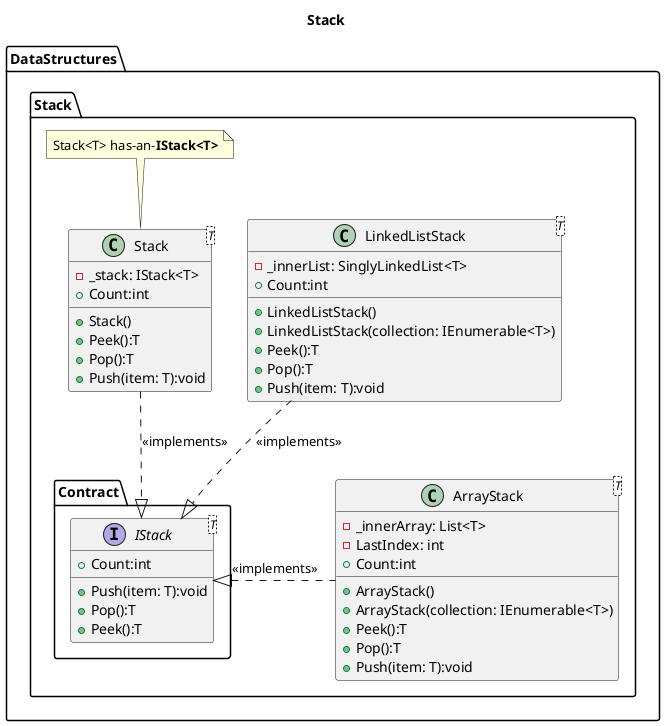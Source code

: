 @startuml
title Stack

namespace DataStructures.Stack.Contract {
    interface IStack<T> {
        +Count:int
        +Push(item: T):void
        +Pop():T
        +Peek():T
    }
}

namespace DataStructures.Stack {
    class ArrayStack<T> {
        -_innerArray: List<T>
        -LastIndex: int
        +ArrayStack()
        +ArrayStack(collection: IEnumerable<T>)
        +Count:int
        +Peek():T
        +Pop():T
        +Push(item: T):void
    }

    class LinkedListStack<T> {
        -_innerList: SinglyLinkedList<T>
        +LinkedListStack()
        +LinkedListStack(collection: IEnumerable<T>)
        +Count:int
        +Peek():T
        +Pop():T
        +Push(item: T):void
    }

    

    class Stack<T> {
        -_stack: IStack<T> 
        +Stack()
        +Count:int
        +Peek():T
        +Pop():T
        +Push(item: T):void
    }

    note "Stack<T> has-an-<b>IStack<T></b>" as n1
    n1 .. Stack
}


DataStructures.Stack.ArrayStack .left.|> DataStructures.Stack.Contract.IStack : "<<implements>>"
DataStructures.Stack.LinkedListStack ..|> DataStructures.Stack.Contract.IStack : "<<implements>>"
DataStructures.Stack.Stack .down.|> DataStructures.Stack.Contract.IStack : "<<implements>>"

hide empty members

@enduml
